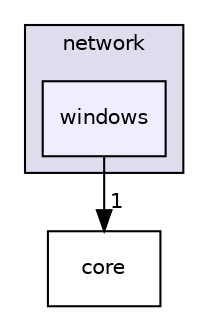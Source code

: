 digraph "/home/travis/build/tobanteAudio/moci/moci/moci/network/windows" {
  compound=true
  node [ fontsize="10", fontname="Helvetica"];
  edge [ labelfontsize="10", labelfontname="Helvetica"];
  subgraph clusterdir_915b2db632662bb5b0d69986911a1b7a {
    graph [ bgcolor="#ddddee", pencolor="black", label="network" fontname="Helvetica", fontsize="10", URL="dir_915b2db632662bb5b0d69986911a1b7a.html"]
  dir_21e0a8affe4fcfe8f9cbd4d967fbd225 [shape=box, label="windows", style="filled", fillcolor="#eeeeff", pencolor="black", URL="dir_21e0a8affe4fcfe8f9cbd4d967fbd225.html"];
  }
  dir_a5d68fd60807d249c924c5f8088b8941 [shape=box label="core" URL="dir_a5d68fd60807d249c924c5f8088b8941.html"];
  dir_21e0a8affe4fcfe8f9cbd4d967fbd225->dir_a5d68fd60807d249c924c5f8088b8941 [headlabel="1", labeldistance=1.5 headhref="dir_000010_000005.html"];
}
